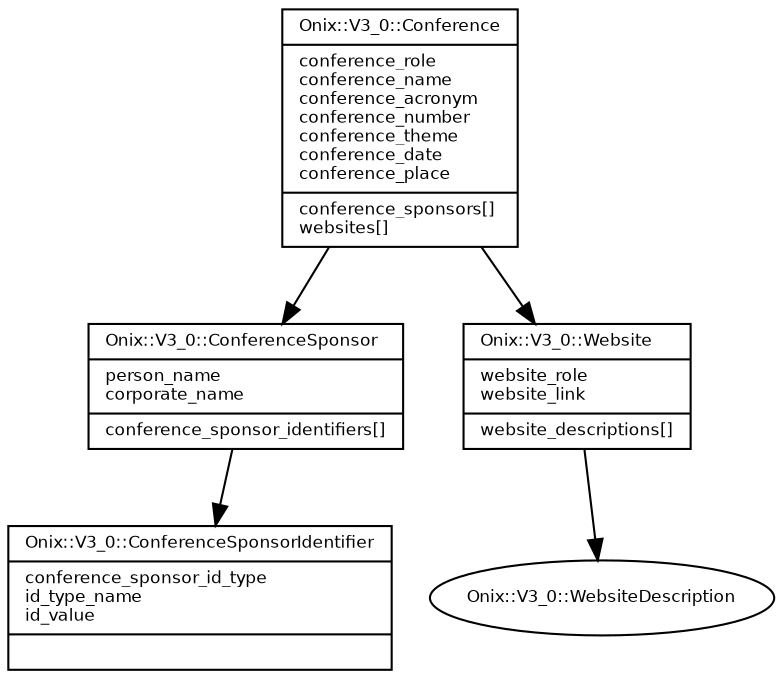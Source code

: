 digraph G {
  fontname = "Bitstream Vera Sans"
  fontsize = 8

  node [
    fontname = "Bitstream Vera Sans"
    fontsize = 8
    shape = "record"
  ]

  edge [
    fontname = "Bitstream Vera Sans"
    fontsize = 8
  ]

  Conference [
    label = "{Onix::V3_0::Conference\l|conference_role\lconference_name\lconference_acronym\lconference_number\lconference_theme\lconference_date\lconference_place\l|conference_sponsors[]\lwebsites[]\l}"
  ]

  Conference -> ConferenceSponsor [arrowhead=normal]
  Conference -> Website [arrowhead=normal]

  ConferenceSponsor [
    label = "{Onix::V3_0::ConferenceSponsor\l|person_name\lcorporate_name\l|conference_sponsor_identifiers[]\l}"
  ]

  ConferenceSponsor -> ConferenceSponsorIdentifier [arrowhead=normal]

  ConferenceSponsorIdentifier [
    label = "{Onix::V3_0::ConferenceSponsorIdentifier\l|conference_sponsor_id_type\lid_type_name\lid_value\l|\l}"
  ]




  Website [
    label = "{Onix::V3_0::Website\l|website_role\lwebsite_link\l|website_descriptions[]\l}"
  ]

  Website -> WebsiteDescription [arrowhead=normal]

  WebsiteDescription [
    label = "Onix::V3_0::WebsiteDescription", shape = oval
  ]




}
